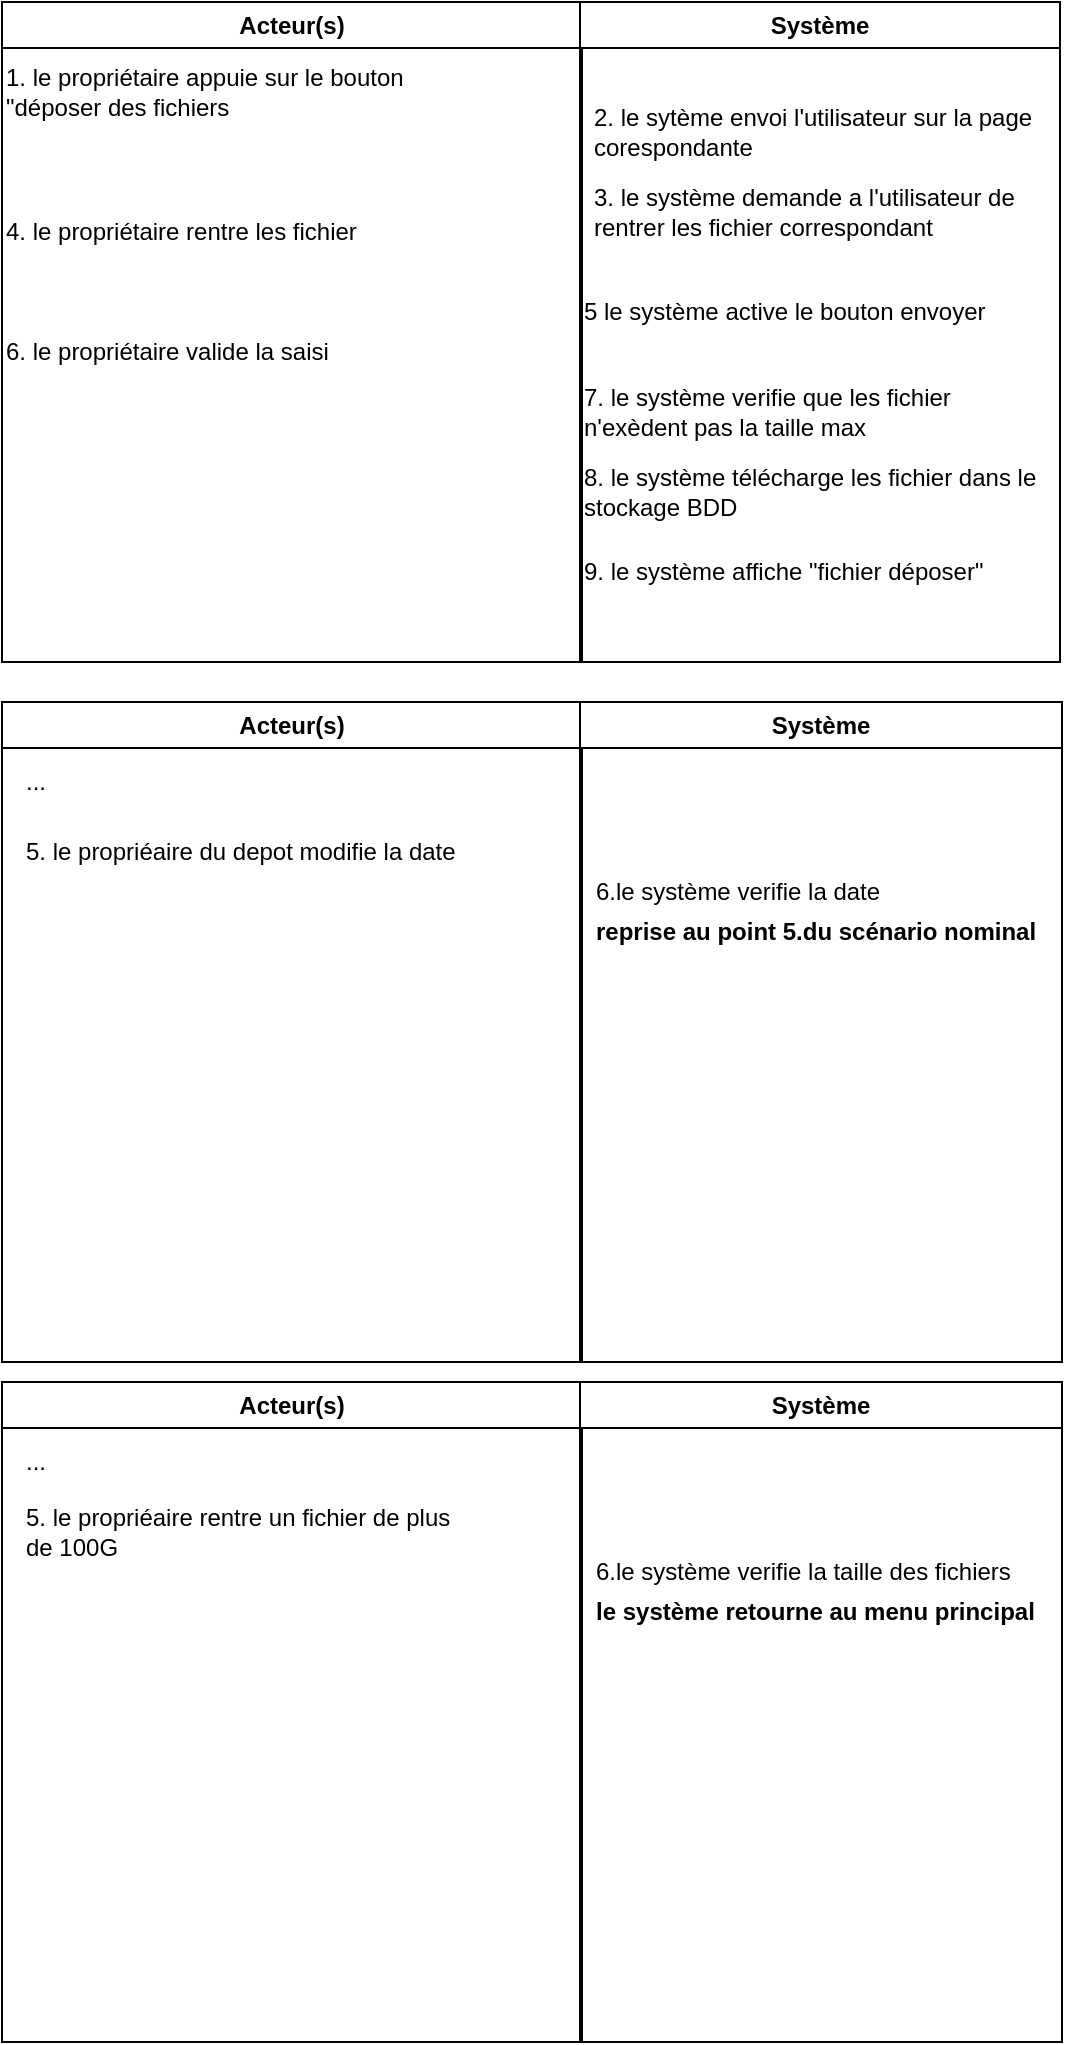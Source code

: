 <mxfile>
    <diagram id="JJ_KuNY9lGasuVs4F47_" name="Page-1">
        <mxGraphModel dx="604" dy="802" grid="1" gridSize="10" guides="1" tooltips="1" connect="1" arrows="1" fold="1" page="1" pageScale="1" pageWidth="827" pageHeight="1169" math="0" shadow="0">
            <root>
                <mxCell id="0"/>
                <mxCell id="1" parent="0"/>
                <mxCell id="2" value="Acteur(s)" style="swimlane;whiteSpace=wrap;html=1;" parent="1" vertex="1">
                    <mxGeometry x="200" y="150" width="290" height="330" as="geometry"/>
                </mxCell>
                <mxCell id="5" value="1. le propriétaire appuie sur le bouton &quot;déposer des fichiers&amp;nbsp;" style="text;html=1;align=left;verticalAlign=middle;whiteSpace=wrap;rounded=0;" parent="2" vertex="1">
                    <mxGeometry y="30" width="230" height="30" as="geometry"/>
                </mxCell>
                <mxCell id="7" value="4. le propriétaire rentre les fichier" style="text;html=1;align=left;verticalAlign=middle;whiteSpace=wrap;rounded=0;" parent="2" vertex="1">
                    <mxGeometry y="100" width="230" height="30" as="geometry"/>
                </mxCell>
                <mxCell id="8" value="6. le propriétaire valide la saisi" style="text;html=1;align=left;verticalAlign=middle;whiteSpace=wrap;rounded=0;" parent="2" vertex="1">
                    <mxGeometry y="160" width="230" height="30" as="geometry"/>
                </mxCell>
                <mxCell id="4" value="Système" style="swimlane;whiteSpace=wrap;html=1;" parent="1" vertex="1">
                    <mxGeometry x="489" y="150" width="240" height="330" as="geometry"/>
                </mxCell>
                <mxCell id="6" value="3. le système demande a l&#39;utilisateur de rentrer les fichier correspondant" style="text;html=1;align=left;verticalAlign=middle;whiteSpace=wrap;rounded=0;" parent="4" vertex="1">
                    <mxGeometry x="5" y="90" width="230" height="30" as="geometry"/>
                </mxCell>
                <mxCell id="9" value="9. le système affiche &quot;fichier déposer&quot;" style="text;html=1;align=left;verticalAlign=middle;whiteSpace=wrap;rounded=0;" parent="4" vertex="1">
                    <mxGeometry y="270" width="230" height="30" as="geometry"/>
                </mxCell>
                <mxCell id="10" value="2. le sytème envoi l&#39;utilisateur sur la page corespondante" style="text;html=1;align=left;verticalAlign=middle;whiteSpace=wrap;rounded=0;" parent="4" vertex="1">
                    <mxGeometry x="5" y="50" width="230" height="30" as="geometry"/>
                </mxCell>
                <mxCell id="11" value="7. le système verifie que les fichier n&#39;exèdent pas la taille max" style="text;html=1;align=left;verticalAlign=middle;whiteSpace=wrap;rounded=0;" parent="4" vertex="1">
                    <mxGeometry y="190" width="230" height="30" as="geometry"/>
                </mxCell>
                <mxCell id="12" value="5 le système active le bouton envoyer" style="text;html=1;align=left;verticalAlign=middle;whiteSpace=wrap;rounded=0;" parent="4" vertex="1">
                    <mxGeometry y="140" width="230" height="30" as="geometry"/>
                </mxCell>
                <mxCell id="13" value="8. le système télécharge les fichier dans le stockage BDD" style="text;html=1;align=left;verticalAlign=middle;whiteSpace=wrap;rounded=0;" parent="4" vertex="1">
                    <mxGeometry y="230" width="230" height="30" as="geometry"/>
                </mxCell>
                <mxCell id="14" value="Acteur(s)" style="swimlane;whiteSpace=wrap;html=1;" vertex="1" parent="1">
                    <mxGeometry x="200" y="500" width="290" height="330" as="geometry"/>
                </mxCell>
                <mxCell id="25" value="5. le propriéaire du depot modifie la date" style="text;html=1;align=left;verticalAlign=middle;whiteSpace=wrap;rounded=0;" vertex="1" parent="14">
                    <mxGeometry x="10" y="60" width="230" height="30" as="geometry"/>
                </mxCell>
                <mxCell id="26" value="..." style="text;html=1;align=left;verticalAlign=middle;whiteSpace=wrap;rounded=0;" vertex="1" parent="14">
                    <mxGeometry x="10" y="25" width="230" height="30" as="geometry"/>
                </mxCell>
                <mxCell id="18" value="Système" style="swimlane;whiteSpace=wrap;html=1;" vertex="1" parent="1">
                    <mxGeometry x="489" y="500" width="241" height="330" as="geometry"/>
                </mxCell>
                <mxCell id="28" value="6.le système verifie la date&lt;span style=&quot;font-family: monospace; font-size: 0px; text-wrap-mode: nowrap;&quot;&gt;%3CmxGraphModel%3E%3Croot%3E%3CmxCell%20id%3D%220%22%2F%3E%3CmxCell%20id%3D%221%22%20parent%3D%220%22%2F%3E%3CmxCell%20id%3D%222%22%20value%3D%225.%20le%20propri%C3%A9aire%20du%20depot%20modifie%20la%20date%22%20style%3D%22text%3Bhtml%3D1%3Balign%3Dleft%3BverticalAlign%3Dmiddle%3BwhiteSpace%3Dwrap%3Brounded%3D0%3B%22%20vertex%3D%221%22%20parent%3D%221%22%3E%3CmxGeometry%20x%3D%22220%22%20y%3D%22570%22%20width%3D%22230%22%20height%3D%2230%22%20as%3D%22geometry%22%2F%3E%3C%2FmxCell%3E%3C%2Froot%3E%3C%2FmxGraphModel%3E&lt;/span&gt;" style="text;html=1;align=left;verticalAlign=middle;whiteSpace=wrap;rounded=0;" vertex="1" parent="18">
                    <mxGeometry x="5.5" y="80" width="230" height="30" as="geometry"/>
                </mxCell>
                <mxCell id="29" value="&lt;b&gt;reprise au point 5.du scénario nominal&lt;/b&gt;" style="text;html=1;align=left;verticalAlign=middle;whiteSpace=wrap;rounded=0;" vertex="1" parent="18">
                    <mxGeometry x="5.5" y="100" width="230" height="30" as="geometry"/>
                </mxCell>
                <mxCell id="30" value="Acteur(s)" style="swimlane;whiteSpace=wrap;html=1;" vertex="1" parent="1">
                    <mxGeometry x="200" y="840" width="290" height="330" as="geometry"/>
                </mxCell>
                <mxCell id="31" value="5. le propriéaire rentre un fichier de plus de 100G" style="text;html=1;align=left;verticalAlign=middle;whiteSpace=wrap;rounded=0;" vertex="1" parent="30">
                    <mxGeometry x="10" y="60" width="230" height="30" as="geometry"/>
                </mxCell>
                <mxCell id="32" value="..." style="text;html=1;align=left;verticalAlign=middle;whiteSpace=wrap;rounded=0;" vertex="1" parent="30">
                    <mxGeometry x="10" y="25" width="230" height="30" as="geometry"/>
                </mxCell>
                <mxCell id="33" value="Système" style="swimlane;whiteSpace=wrap;html=1;" vertex="1" parent="1">
                    <mxGeometry x="489" y="840" width="241" height="330" as="geometry"/>
                </mxCell>
                <mxCell id="34" value="6.le système verifie la taille des fichiers&lt;span style=&quot;font-family: monospace; font-size: 0px; text-wrap-mode: nowrap;&quot;&gt;%3CmxGraphModel%3E%3Croot%3E%3CmxCell%20id%3D%220%22%2F%3E%3CmxCell%20id%3D%221%22%20parent%3D%220%22%2F%3E%3CmxCell%20id%3D%222%22%20value%3D%225.%20le%20propri%C3%A9aire%20du%20depot%20modifie%20la%20date%22%20style%3D%22text%3Bhtml%3D1%3Balign%3Dleft%3BverticalAlign%3Dmiddle%3BwhiteSpace%3Dwrap%3Brounded%3D0%3B%22%20vertex%3D%221%22%20parent%3D%221%22%3E%3CmxGeometry%20x%3D%22220%22%20y%3D%22570%22%20width%3D%22230%22%20height%3D%2230%22%20as%3D%22geometry%22%2F%3E%3C%2FmxCell%3E%3C%2Froot%3E%3C%2FmxGraphModel%&lt;/span&gt;" style="text;html=1;align=left;verticalAlign=middle;whiteSpace=wrap;rounded=0;" vertex="1" parent="33">
                    <mxGeometry x="5.5" y="80" width="230" height="30" as="geometry"/>
                </mxCell>
                <mxCell id="35" value="&lt;b&gt;le système retourne au menu principal&lt;/b&gt;" style="text;html=1;align=left;verticalAlign=middle;whiteSpace=wrap;rounded=0;" vertex="1" parent="33">
                    <mxGeometry x="5.5" y="100" width="230" height="30" as="geometry"/>
                </mxCell>
            </root>
        </mxGraphModel>
    </diagram>
</mxfile>